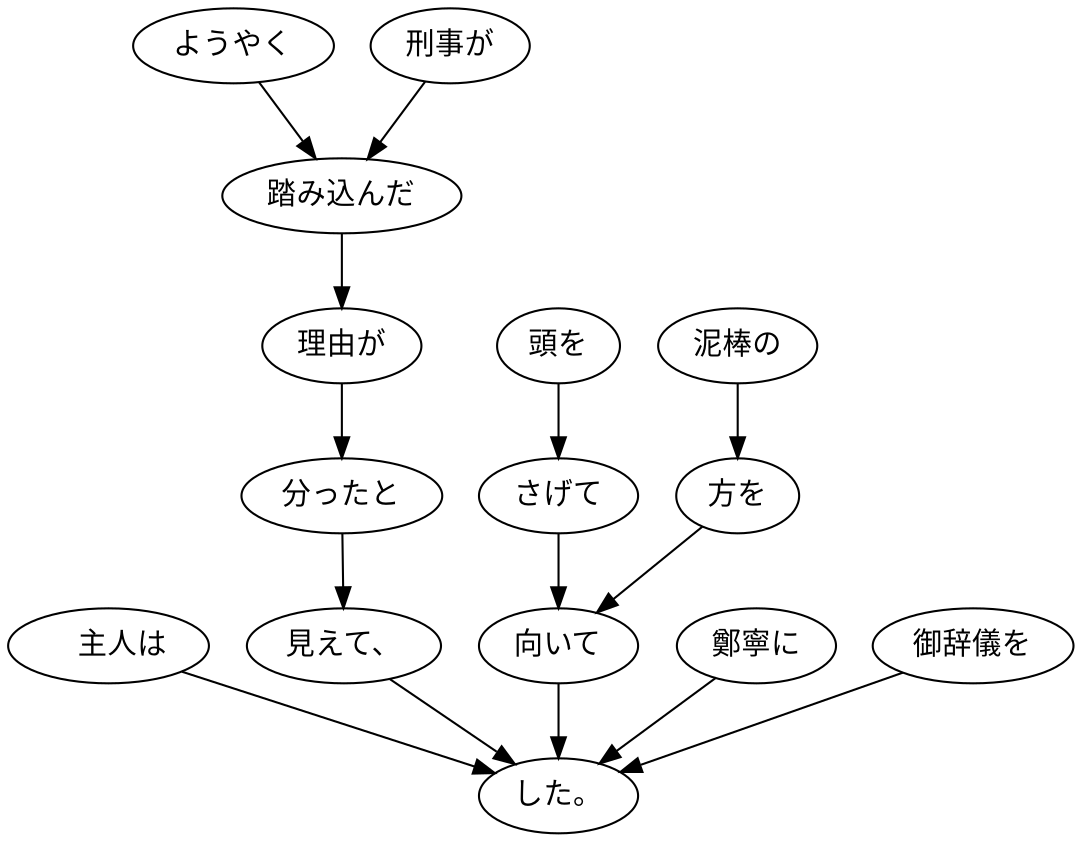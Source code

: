 digraph graph6219 {
	node0 [label="　主人は"];
	node1 [label="ようやく"];
	node2 [label="刑事が"];
	node3 [label="踏み込んだ"];
	node4 [label="理由が"];
	node5 [label="分ったと"];
	node6 [label="見えて、"];
	node7 [label="頭を"];
	node8 [label="さげて"];
	node9 [label="泥棒の"];
	node10 [label="方を"];
	node11 [label="向いて"];
	node12 [label="鄭寧に"];
	node13 [label="御辞儀を"];
	node14 [label="した。"];
	node0 -> node14;
	node1 -> node3;
	node2 -> node3;
	node3 -> node4;
	node4 -> node5;
	node5 -> node6;
	node6 -> node14;
	node7 -> node8;
	node8 -> node11;
	node9 -> node10;
	node10 -> node11;
	node11 -> node14;
	node12 -> node14;
	node13 -> node14;
}
